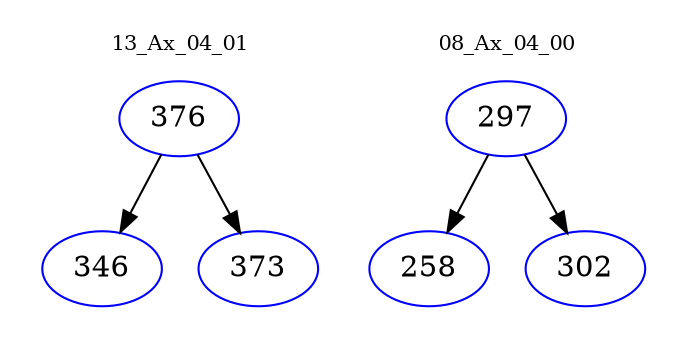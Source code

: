 digraph{
subgraph cluster_0 {
color = white
label = "13_Ax_04_01";
fontsize=10;
T0_376 [label="376", color="blue"]
T0_376 -> T0_346 [color="black"]
T0_346 [label="346", color="blue"]
T0_376 -> T0_373 [color="black"]
T0_373 [label="373", color="blue"]
}
subgraph cluster_1 {
color = white
label = "08_Ax_04_00";
fontsize=10;
T1_297 [label="297", color="blue"]
T1_297 -> T1_258 [color="black"]
T1_258 [label="258", color="blue"]
T1_297 -> T1_302 [color="black"]
T1_302 [label="302", color="blue"]
}
}

